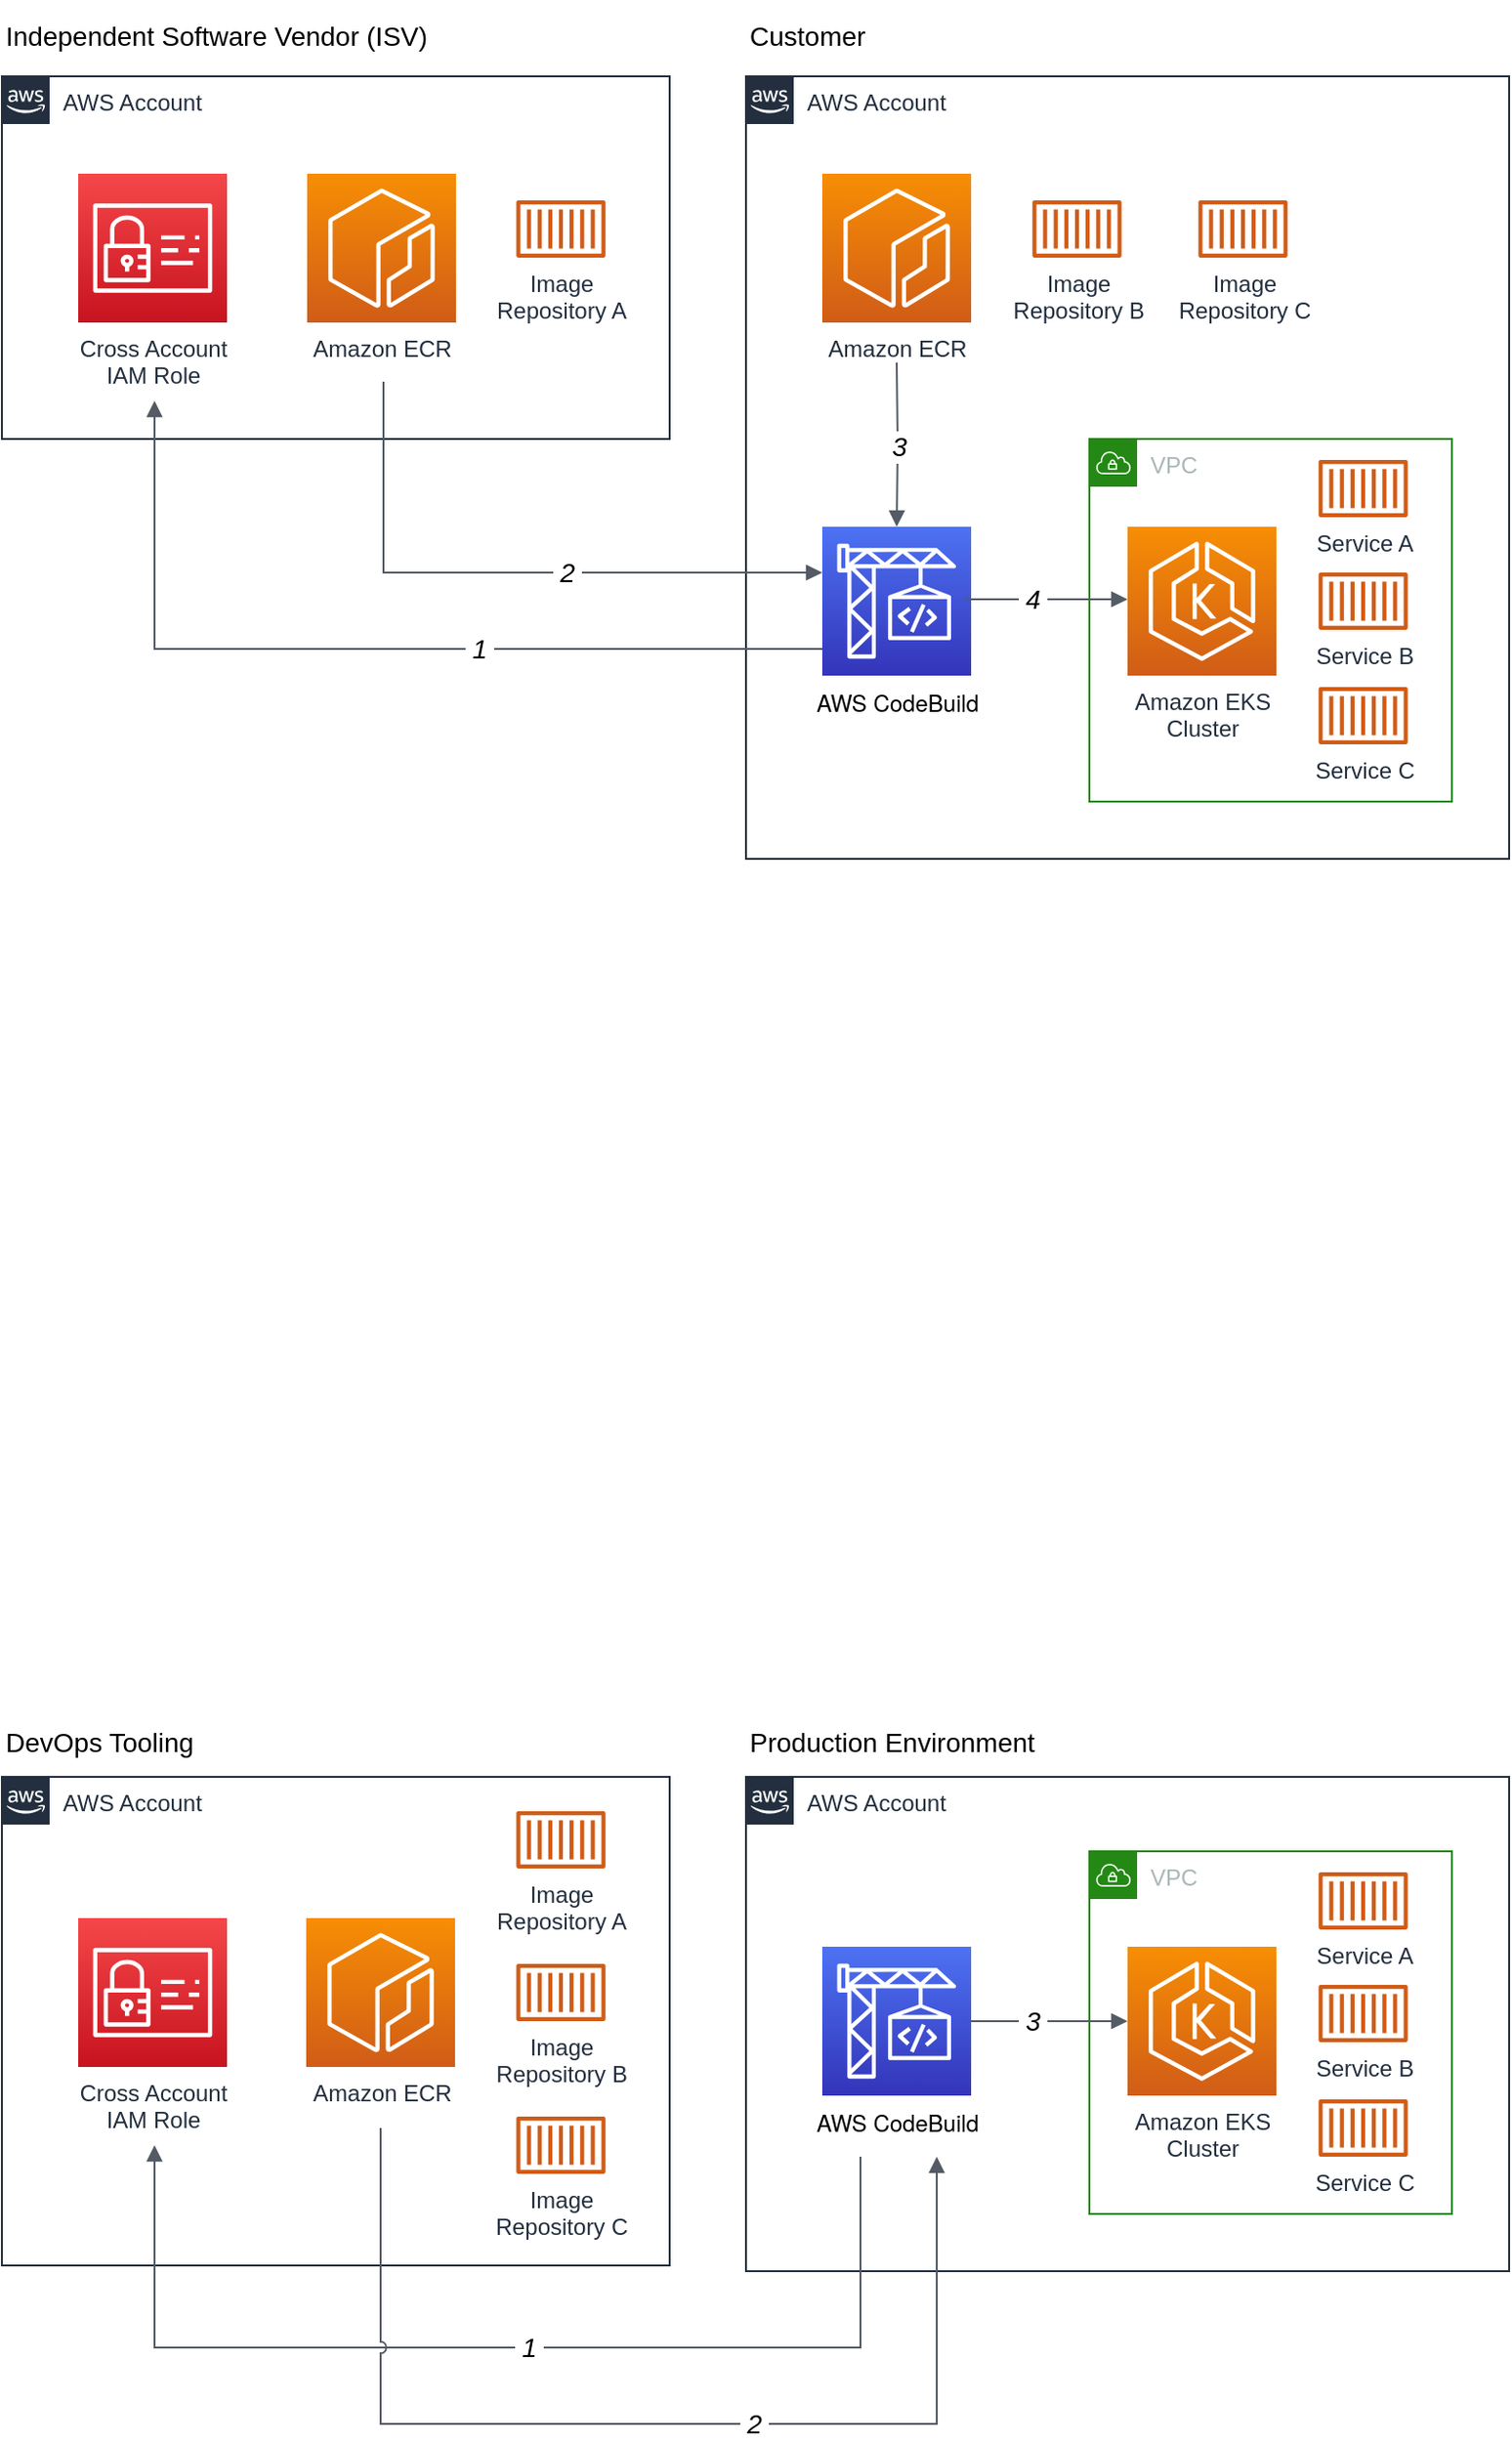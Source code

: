 <mxfile version="12.1.0" type="github" pages="1"><diagram id="R_3jS2ZoELMMdS4u4bHU" name="Page-1"><mxGraphModel dx="932" dy="560" grid="1" gridSize="10" guides="1" tooltips="1" connect="1" arrows="1" fold="1" page="1" pageScale="1" pageWidth="850" pageHeight="1100" math="0" shadow="0"><root><mxCell id="0"/><mxCell id="1" parent="0"/><mxCell id="owTj0nQ-ClxknzkhUprJ-10" value="AWS Account" style="points=[[0,0],[0.25,0],[0.5,0],[0.75,0],[1,0],[1,0.25],[1,0.5],[1,0.75],[1,1],[0.75,1],[0.5,1],[0.25,1],[0,1],[0,0.75],[0,0.5],[0,0.25]];outlineConnect=0;gradientColor=none;html=1;whiteSpace=wrap;fontSize=12;fontStyle=0;shape=mxgraph.aws4.group;grIcon=mxgraph.aws4.group_aws_cloud_alt;strokeColor=#232F3E;fillColor=none;verticalAlign=top;align=left;spacingLeft=30;fontColor=#232F3E;dashed=0;" parent="1" vertex="1"><mxGeometry x="440" y="80" width="400" height="410" as="geometry"/></mxCell><mxCell id="owTj0nQ-ClxknzkhUprJ-40" value="VPC" style="points=[[0,0],[0.25,0],[0.5,0],[0.75,0],[1,0],[1,0.25],[1,0.5],[1,0.75],[1,1],[0.75,1],[0.5,1],[0.25,1],[0,1],[0,0.75],[0,0.5],[0,0.25]];outlineConnect=0;gradientColor=none;html=1;whiteSpace=wrap;fontSize=12;fontStyle=0;shape=mxgraph.aws4.group;grIcon=mxgraph.aws4.group_vpc;strokeColor=#248814;fillColor=none;verticalAlign=top;align=left;spacingLeft=30;fontColor=#AAB7B8;dashed=0;" parent="1" vertex="1"><mxGeometry x="620" y="270" width="190" height="190" as="geometry"/></mxCell><mxCell id="owTj0nQ-ClxknzkhUprJ-3" value="AWS Account" style="points=[[0,0],[0.25,0],[0.5,0],[0.75,0],[1,0],[1,0.25],[1,0.5],[1,0.75],[1,1],[0.75,1],[0.5,1],[0.25,1],[0,1],[0,0.75],[0,0.5],[0,0.25]];outlineConnect=0;gradientColor=none;html=1;whiteSpace=wrap;fontSize=12;fontStyle=0;shape=mxgraph.aws4.group;grIcon=mxgraph.aws4.group_aws_cloud_alt;strokeColor=#232F3E;fillColor=none;verticalAlign=top;align=left;spacingLeft=30;fontColor=#232F3E;dashed=0;" parent="1" vertex="1"><mxGeometry x="50" y="80" width="350" height="190" as="geometry"/></mxCell><mxCell id="owTj0nQ-ClxknzkhUprJ-9" value="Amazon ECR" style="outlineConnect=0;fontColor=#232F3E;gradientColor=#F78E04;gradientDirection=north;fillColor=#D05C17;strokeColor=#ffffff;dashed=0;verticalLabelPosition=bottom;verticalAlign=top;align=center;html=1;fontSize=12;fontStyle=0;aspect=fixed;shape=mxgraph.aws4.resourceIcon;resIcon=mxgraph.aws4.ecr;" parent="1" vertex="1"><mxGeometry x="210" y="131" width="78" height="78" as="geometry"/></mxCell><mxCell id="owTj0nQ-ClxknzkhUprJ-11" value="Amazon ECR" style="outlineConnect=0;fontColor=#232F3E;gradientColor=#F78E04;gradientDirection=north;fillColor=#D05C17;strokeColor=#ffffff;dashed=0;verticalLabelPosition=bottom;verticalAlign=top;align=center;html=1;fontSize=12;fontStyle=0;aspect=fixed;shape=mxgraph.aws4.resourceIcon;resIcon=mxgraph.aws4.ecr;" parent="1" vertex="1"><mxGeometry x="480" y="131" width="78" height="78" as="geometry"/></mxCell><mxCell id="owTj0nQ-ClxknzkhUprJ-13" value="Amazon EKS &lt;br&gt;Cluster" style="outlineConnect=0;fontColor=#232F3E;gradientColor=#F78E04;gradientDirection=north;fillColor=#D05C17;strokeColor=#ffffff;dashed=0;verticalLabelPosition=bottom;verticalAlign=top;align=center;html=1;fontSize=12;fontStyle=0;aspect=fixed;shape=mxgraph.aws4.resourceIcon;resIcon=mxgraph.aws4.eks;" parent="1" vertex="1"><mxGeometry x="640" y="316" width="78" height="78" as="geometry"/></mxCell><mxCell id="owTj0nQ-ClxknzkhUprJ-25" value="&amp;nbsp;2&amp;nbsp;" style="edgeStyle=orthogonalEdgeStyle;rounded=0;orthogonalLoop=1;jettySize=auto;html=1;strokeColor=#545B64;endFill=1;endArrow=block;startArrow=none;fontSize=14;fontStyle=2" parent="1" target="owTj0nQ-ClxknzkhUprJ-22" edge="1"><mxGeometry x="0.185" relative="1" as="geometry"><mxPoint x="250" y="240" as="sourcePoint"/><mxPoint x="270" y="430" as="targetPoint"/><Array as="points"><mxPoint x="250" y="340"/></Array><mxPoint as="offset"/></mxGeometry></mxCell><mxCell id="owTj0nQ-ClxknzkhUprJ-22" value="&lt;span style=&quot;color: rgb(0 , 0 , 0) ; font-family: &amp;#34;helveticaneue&amp;#34; ; white-space: normal&quot;&gt;AWS&amp;nbsp;&lt;/span&gt;&lt;span style=&quot;color: rgb(0 , 0 , 0) ; font-family: &amp;#34;helveticaneue&amp;#34; ; white-space: normal&quot;&gt;CodeBuild&lt;/span&gt;" style="outlineConnect=0;fontColor=#232F3E;gradientColor=#4D72F3;gradientDirection=north;fillColor=#3334B9;strokeColor=#ffffff;dashed=0;verticalLabelPosition=bottom;verticalAlign=top;align=center;html=1;fontSize=12;fontStyle=0;aspect=fixed;shape=mxgraph.aws4.resourceIcon;resIcon=mxgraph.aws4.codebuild;" parent="1" vertex="1"><mxGeometry x="480" y="316" width="78" height="78" as="geometry"/></mxCell><mxCell id="owTj0nQ-ClxknzkhUprJ-24" value="Cross Account&lt;br&gt;IAM Role" style="outlineConnect=0;fontColor=#232F3E;gradientColor=#F54749;gradientDirection=north;fillColor=#C7131F;strokeColor=#ffffff;dashed=0;verticalLabelPosition=bottom;verticalAlign=top;align=center;html=1;fontSize=12;fontStyle=0;aspect=fixed;shape=mxgraph.aws4.resourceIcon;resIcon=mxgraph.aws4.identity_and_access_management;" parent="1" vertex="1"><mxGeometry x="90" y="131" width="78" height="78" as="geometry"/></mxCell><mxCell id="owTj0nQ-ClxknzkhUprJ-33" value="&amp;nbsp;3&amp;nbsp;" style="edgeStyle=orthogonalEdgeStyle;rounded=0;orthogonalLoop=1;jettySize=auto;html=1;strokeColor=#545B64;endFill=1;endArrow=block;startArrow=none;fontSize=14;fontStyle=2" parent="1" edge="1" target="owTj0nQ-ClxknzkhUprJ-22"><mxGeometry relative="1" as="geometry"><mxPoint x="519" y="230" as="sourcePoint"/><mxPoint x="519" y="310" as="targetPoint"/></mxGeometry></mxCell><mxCell id="owTj0nQ-ClxknzkhUprJ-34" value="&lt;span style=&quot;font-size: 14px&quot;&gt;&lt;i&gt;&amp;nbsp;4&amp;nbsp;&lt;/i&gt;&lt;/span&gt;" style="edgeStyle=orthogonalEdgeStyle;html=1;endArrow=block;elbow=vertical;startArrow=none;endFill=1;strokeColor=#545B64;rounded=0;" parent="1" edge="1"><mxGeometry x="-0.176" width="100" relative="1" as="geometry"><mxPoint x="555" y="354" as="sourcePoint"/><mxPoint x="640" y="354" as="targetPoint"/><Array as="points"><mxPoint x="590" y="354"/><mxPoint x="590" y="354"/></Array><mxPoint as="offset"/></mxGeometry></mxCell><mxCell id="owTj0nQ-ClxknzkhUprJ-38" value="Image&lt;br&gt;Repository B" style="outlineConnect=0;fontColor=#232F3E;gradientColor=none;fillColor=#D05C17;strokeColor=none;dashed=0;verticalLabelPosition=bottom;verticalAlign=top;align=center;html=1;fontSize=12;fontStyle=0;aspect=fixed;pointerEvents=1;shape=mxgraph.aws4.container_1;spacingBottom=0;" parent="1" vertex="1"><mxGeometry x="590" y="145" width="47" height="30" as="geometry"/></mxCell><mxCell id="owTj0nQ-ClxknzkhUprJ-41" value="Service A" style="outlineConnect=0;fontColor=#232F3E;gradientColor=none;fillColor=#D05C17;strokeColor=none;dashed=0;verticalLabelPosition=bottom;verticalAlign=top;align=center;html=1;fontSize=12;fontStyle=0;aspect=fixed;pointerEvents=1;shape=mxgraph.aws4.container_1;spacingBottom=0;" parent="1" vertex="1"><mxGeometry x="740" y="281" width="47" height="30" as="geometry"/></mxCell><mxCell id="owTj0nQ-ClxknzkhUprJ-42" value="Service B" style="outlineConnect=0;fontColor=#232F3E;gradientColor=none;fillColor=#D05C17;strokeColor=none;dashed=0;verticalLabelPosition=bottom;verticalAlign=top;align=center;html=1;fontSize=12;fontStyle=0;aspect=fixed;pointerEvents=1;shape=mxgraph.aws4.container_1;spacingBottom=0;" parent="1" vertex="1"><mxGeometry x="740" y="340" width="47" height="30" as="geometry"/></mxCell><mxCell id="owTj0nQ-ClxknzkhUprJ-43" value="Image&lt;br&gt;Repository A" style="outlineConnect=0;fontColor=#232F3E;gradientColor=none;fillColor=#D05C17;strokeColor=none;dashed=0;verticalLabelPosition=bottom;verticalAlign=top;align=center;html=1;fontSize=12;fontStyle=0;aspect=fixed;pointerEvents=1;shape=mxgraph.aws4.container_1;spacingBottom=0;" parent="1" vertex="1"><mxGeometry x="319.5" y="145" width="47" height="30" as="geometry"/></mxCell><mxCell id="owTj0nQ-ClxknzkhUprJ-46" style="edgeStyle=orthogonalEdgeStyle;rounded=0;orthogonalLoop=1;jettySize=auto;html=1;strokeColor=#545B64;endFill=1;endArrow=block;startArrow=none;fontSize=9;" parent="1" source="owTj0nQ-ClxknzkhUprJ-22" edge="1"><mxGeometry relative="1" as="geometry"><mxPoint x="490" y="330" as="sourcePoint"/><mxPoint x="130" y="250" as="targetPoint"/><Array as="points"><mxPoint x="130" y="380"/></Array></mxGeometry></mxCell><mxCell id="owTj0nQ-ClxknzkhUprJ-47" value="&amp;nbsp;1&amp;nbsp;" style="text;html=1;resizable=0;points=[];align=center;verticalAlign=middle;labelBackgroundColor=#ffffff;fontSize=14;fontStyle=2" parent="owTj0nQ-ClxknzkhUprJ-46" vertex="1" connectable="0"><mxGeometry x="-0.246" y="1" relative="1" as="geometry"><mxPoint x="1" y="-1" as="offset"/></mxGeometry></mxCell><mxCell id="owTj0nQ-ClxknzkhUprJ-56" value="Independent Software Vendor (ISV)" style="text;html=1;fontSize=14;verticalAlign=bottom;" parent="1" vertex="1"><mxGeometry x="50" y="40" width="160" height="30" as="geometry"/></mxCell><mxCell id="owTj0nQ-ClxknzkhUprJ-57" value="Customer" style="text;html=1;fontSize=14;verticalAlign=bottom;" parent="1" vertex="1"><mxGeometry x="440" y="40" width="160" height="30" as="geometry"/></mxCell><mxCell id="owTj0nQ-ClxknzkhUprJ-58" value="Image&lt;br&gt;Repository C" style="outlineConnect=0;fontColor=#232F3E;gradientColor=none;fillColor=#D05C17;strokeColor=none;dashed=0;verticalLabelPosition=bottom;verticalAlign=top;align=center;html=1;fontSize=12;fontStyle=0;aspect=fixed;pointerEvents=1;shape=mxgraph.aws4.container_1;spacingBottom=0;" parent="1" vertex="1"><mxGeometry x="677" y="145" width="47" height="30" as="geometry"/></mxCell><mxCell id="owTj0nQ-ClxknzkhUprJ-59" value="Service C" style="outlineConnect=0;fontColor=#232F3E;gradientColor=none;fillColor=#D05C17;strokeColor=none;dashed=0;verticalLabelPosition=bottom;verticalAlign=top;align=center;html=1;fontSize=12;fontStyle=0;aspect=fixed;pointerEvents=1;shape=mxgraph.aws4.container_1;spacingBottom=0;" parent="1" vertex="1"><mxGeometry x="740" y="400" width="47" height="30" as="geometry"/></mxCell><mxCell id="dBPFH3CyM3iplm8_HaV5-1" value="AWS Account" style="points=[[0,0],[0.25,0],[0.5,0],[0.75,0],[1,0],[1,0.25],[1,0.5],[1,0.75],[1,1],[0.75,1],[0.5,1],[0.25,1],[0,1],[0,0.75],[0,0.5],[0,0.25]];outlineConnect=0;gradientColor=none;html=1;whiteSpace=wrap;fontSize=12;fontStyle=0;shape=mxgraph.aws4.group;grIcon=mxgraph.aws4.group_aws_cloud_alt;strokeColor=#232F3E;fillColor=none;verticalAlign=top;align=left;spacingLeft=30;fontColor=#232F3E;dashed=0;" vertex="1" parent="1"><mxGeometry x="440" y="971" width="400" height="259" as="geometry"/></mxCell><mxCell id="dBPFH3CyM3iplm8_HaV5-2" value="VPC" style="points=[[0,0],[0.25,0],[0.5,0],[0.75,0],[1,0],[1,0.25],[1,0.5],[1,0.75],[1,1],[0.75,1],[0.5,1],[0.25,1],[0,1],[0,0.75],[0,0.5],[0,0.25]];outlineConnect=0;gradientColor=none;html=1;whiteSpace=wrap;fontSize=12;fontStyle=0;shape=mxgraph.aws4.group;grIcon=mxgraph.aws4.group_vpc;strokeColor=#248814;fillColor=none;verticalAlign=top;align=left;spacingLeft=30;fontColor=#AAB7B8;dashed=0;" vertex="1" parent="1"><mxGeometry x="620" y="1010" width="190" height="190" as="geometry"/></mxCell><mxCell id="dBPFH3CyM3iplm8_HaV5-3" value="AWS Account" style="points=[[0,0],[0.25,0],[0.5,0],[0.75,0],[1,0],[1,0.25],[1,0.5],[1,0.75],[1,1],[0.75,1],[0.5,1],[0.25,1],[0,1],[0,0.75],[0,0.5],[0,0.25]];outlineConnect=0;gradientColor=none;html=1;whiteSpace=wrap;fontSize=12;fontStyle=0;shape=mxgraph.aws4.group;grIcon=mxgraph.aws4.group_aws_cloud_alt;strokeColor=#232F3E;fillColor=none;verticalAlign=top;align=left;spacingLeft=30;fontColor=#232F3E;dashed=0;" vertex="1" parent="1"><mxGeometry x="50" y="971" width="350" height="256" as="geometry"/></mxCell><mxCell id="dBPFH3CyM3iplm8_HaV5-6" value="Amazon EKS &lt;br&gt;Cluster" style="outlineConnect=0;fontColor=#232F3E;gradientColor=#F78E04;gradientDirection=north;fillColor=#D05C17;strokeColor=#ffffff;dashed=0;verticalLabelPosition=bottom;verticalAlign=top;align=center;html=1;fontSize=12;fontStyle=0;aspect=fixed;shape=mxgraph.aws4.resourceIcon;resIcon=mxgraph.aws4.eks;" vertex="1" parent="1"><mxGeometry x="640" y="1060" width="78" height="78" as="geometry"/></mxCell><mxCell id="dBPFH3CyM3iplm8_HaV5-8" value="&lt;span style=&quot;color: rgb(0 , 0 , 0) ; font-family: &amp;#34;helveticaneue&amp;#34; ; white-space: normal&quot;&gt;AWS&amp;nbsp;&lt;/span&gt;&lt;span style=&quot;color: rgb(0 , 0 , 0) ; font-family: &amp;#34;helveticaneue&amp;#34; ; white-space: normal&quot;&gt;CodeBuild&lt;/span&gt;" style="outlineConnect=0;fontColor=#232F3E;gradientColor=#4D72F3;gradientDirection=north;fillColor=#3334B9;strokeColor=#ffffff;dashed=0;verticalLabelPosition=bottom;verticalAlign=top;align=center;html=1;fontSize=12;fontStyle=0;aspect=fixed;shape=mxgraph.aws4.resourceIcon;resIcon=mxgraph.aws4.codebuild;" vertex="1" parent="1"><mxGeometry x="480" y="1060" width="78" height="78" as="geometry"/></mxCell><mxCell id="dBPFH3CyM3iplm8_HaV5-9" value="Cross Account&lt;br&gt;IAM Role" style="outlineConnect=0;fontColor=#232F3E;gradientColor=#F54749;gradientDirection=north;fillColor=#C7131F;strokeColor=#ffffff;dashed=0;verticalLabelPosition=bottom;verticalAlign=top;align=center;html=1;fontSize=12;fontStyle=0;aspect=fixed;shape=mxgraph.aws4.resourceIcon;resIcon=mxgraph.aws4.identity_and_access_management;" vertex="1" parent="1"><mxGeometry x="90" y="1045" width="78" height="78" as="geometry"/></mxCell><mxCell id="dBPFH3CyM3iplm8_HaV5-11" value="&lt;span style=&quot;font-size: 14px&quot;&gt;&lt;i&gt;&amp;nbsp;3&amp;nbsp;&lt;/i&gt;&lt;/span&gt;" style="edgeStyle=orthogonalEdgeStyle;html=1;endArrow=block;elbow=vertical;startArrow=none;endFill=1;strokeColor=#545B64;rounded=0;" edge="1" parent="1" source="dBPFH3CyM3iplm8_HaV5-8" target="dBPFH3CyM3iplm8_HaV5-6"><mxGeometry x="-0.22" width="100" relative="1" as="geometry"><mxPoint x="555" y="1089" as="sourcePoint"/><mxPoint x="640" y="1089" as="targetPoint"/><Array as="points"><mxPoint x="590" y="1099"/><mxPoint x="590" y="1099"/></Array><mxPoint as="offset"/></mxGeometry></mxCell><mxCell id="dBPFH3CyM3iplm8_HaV5-13" value="Service A" style="outlineConnect=0;fontColor=#232F3E;gradientColor=none;fillColor=#D05C17;strokeColor=none;dashed=0;verticalLabelPosition=bottom;verticalAlign=top;align=center;html=1;fontSize=12;fontStyle=0;aspect=fixed;pointerEvents=1;shape=mxgraph.aws4.container_1;spacingBottom=0;" vertex="1" parent="1"><mxGeometry x="740" y="1021" width="47" height="30" as="geometry"/></mxCell><mxCell id="dBPFH3CyM3iplm8_HaV5-14" value="Service B" style="outlineConnect=0;fontColor=#232F3E;gradientColor=none;fillColor=#D05C17;strokeColor=none;dashed=0;verticalLabelPosition=bottom;verticalAlign=top;align=center;html=1;fontSize=12;fontStyle=0;aspect=fixed;pointerEvents=1;shape=mxgraph.aws4.container_1;spacingBottom=0;" vertex="1" parent="1"><mxGeometry x="740" y="1080" width="47" height="30" as="geometry"/></mxCell><mxCell id="dBPFH3CyM3iplm8_HaV5-16" style="edgeStyle=orthogonalEdgeStyle;rounded=0;orthogonalLoop=1;jettySize=auto;html=1;strokeColor=#545B64;endFill=1;endArrow=block;startArrow=none;fontSize=9;" edge="1" parent="1"><mxGeometry relative="1" as="geometry"><mxPoint x="500" y="1170" as="sourcePoint"/><mxPoint x="130" y="1164" as="targetPoint"/><Array as="points"><mxPoint x="500" y="1270"/><mxPoint x="130" y="1270"/></Array></mxGeometry></mxCell><mxCell id="dBPFH3CyM3iplm8_HaV5-17" value="&amp;nbsp;1&amp;nbsp;" style="text;html=1;resizable=0;points=[];align=center;verticalAlign=middle;labelBackgroundColor=#ffffff;fontSize=14;fontStyle=2" vertex="1" connectable="0" parent="dBPFH3CyM3iplm8_HaV5-16"><mxGeometry x="-0.246" y="1" relative="1" as="geometry"><mxPoint x="-57" y="-1" as="offset"/></mxGeometry></mxCell><mxCell id="dBPFH3CyM3iplm8_HaV5-18" value="DevOps Tooling" style="text;html=1;fontSize=14;verticalAlign=bottom;" vertex="1" parent="1"><mxGeometry x="50" y="934" width="160" height="30" as="geometry"/></mxCell><mxCell id="dBPFH3CyM3iplm8_HaV5-19" value="Production Environment" style="text;html=1;fontSize=14;verticalAlign=bottom;" vertex="1" parent="1"><mxGeometry x="440" y="934" width="160" height="30" as="geometry"/></mxCell><mxCell id="dBPFH3CyM3iplm8_HaV5-21" value="Service C" style="outlineConnect=0;fontColor=#232F3E;gradientColor=none;fillColor=#D05C17;strokeColor=none;dashed=0;verticalLabelPosition=bottom;verticalAlign=top;align=center;html=1;fontSize=12;fontStyle=0;aspect=fixed;pointerEvents=1;shape=mxgraph.aws4.container_1;spacingBottom=0;" vertex="1" parent="1"><mxGeometry x="740" y="1140" width="47" height="30" as="geometry"/></mxCell><mxCell id="dBPFH3CyM3iplm8_HaV5-22" value="Amazon ECR" style="outlineConnect=0;fontColor=#232F3E;gradientColor=#F78E04;gradientDirection=north;fillColor=#D05C17;strokeColor=#ffffff;dashed=0;verticalLabelPosition=bottom;verticalAlign=top;align=center;html=1;fontSize=12;fontStyle=0;aspect=fixed;shape=mxgraph.aws4.resourceIcon;resIcon=mxgraph.aws4.ecr;" vertex="1" parent="1"><mxGeometry x="209.5" y="1045" width="78" height="78" as="geometry"/></mxCell><mxCell id="dBPFH3CyM3iplm8_HaV5-23" value="Image&lt;br&gt;Repository A" style="outlineConnect=0;fontColor=#232F3E;gradientColor=none;fillColor=#D05C17;strokeColor=none;dashed=0;verticalLabelPosition=bottom;verticalAlign=top;align=center;html=1;fontSize=12;fontStyle=0;aspect=fixed;pointerEvents=1;shape=mxgraph.aws4.container_1;spacingBottom=0;" vertex="1" parent="1"><mxGeometry x="319.5" y="989" width="47" height="30" as="geometry"/></mxCell><mxCell id="dBPFH3CyM3iplm8_HaV5-24" value="Image&lt;br&gt;Repository B" style="outlineConnect=0;fontColor=#232F3E;gradientColor=none;fillColor=#D05C17;strokeColor=none;dashed=0;verticalLabelPosition=bottom;verticalAlign=top;align=center;html=1;fontSize=12;fontStyle=0;aspect=fixed;pointerEvents=1;shape=mxgraph.aws4.container_1;spacingBottom=0;" vertex="1" parent="1"><mxGeometry x="319.5" y="1069" width="47" height="30" as="geometry"/></mxCell><mxCell id="dBPFH3CyM3iplm8_HaV5-25" value="Image&lt;br&gt;Repository C" style="outlineConnect=0;fontColor=#232F3E;gradientColor=none;fillColor=#D05C17;strokeColor=none;dashed=0;verticalLabelPosition=bottom;verticalAlign=top;align=center;html=1;fontSize=12;fontStyle=0;aspect=fixed;pointerEvents=1;shape=mxgraph.aws4.container_1;spacingBottom=0;" vertex="1" parent="1"><mxGeometry x="319.5" y="1149" width="47" height="30" as="geometry"/></mxCell><mxCell id="dBPFH3CyM3iplm8_HaV5-7" value="&amp;nbsp;2&amp;nbsp;" style="edgeStyle=orthogonalEdgeStyle;rounded=0;orthogonalLoop=1;jettySize=auto;html=1;strokeColor=#545B64;endFill=1;endArrow=block;startArrow=none;fontSize=14;fontStyle=2;jumpStyle=arc;" edge="1" parent="1"><mxGeometry x="0.195" relative="1" as="geometry"><mxPoint x="248.5" y="1155" as="sourcePoint"/><mxPoint x="540" y="1170" as="targetPoint"/><Array as="points"><mxPoint x="249" y="1310"/><mxPoint x="540" y="1310"/></Array><mxPoint as="offset"/></mxGeometry></mxCell></root></mxGraphModel></diagram></mxfile>